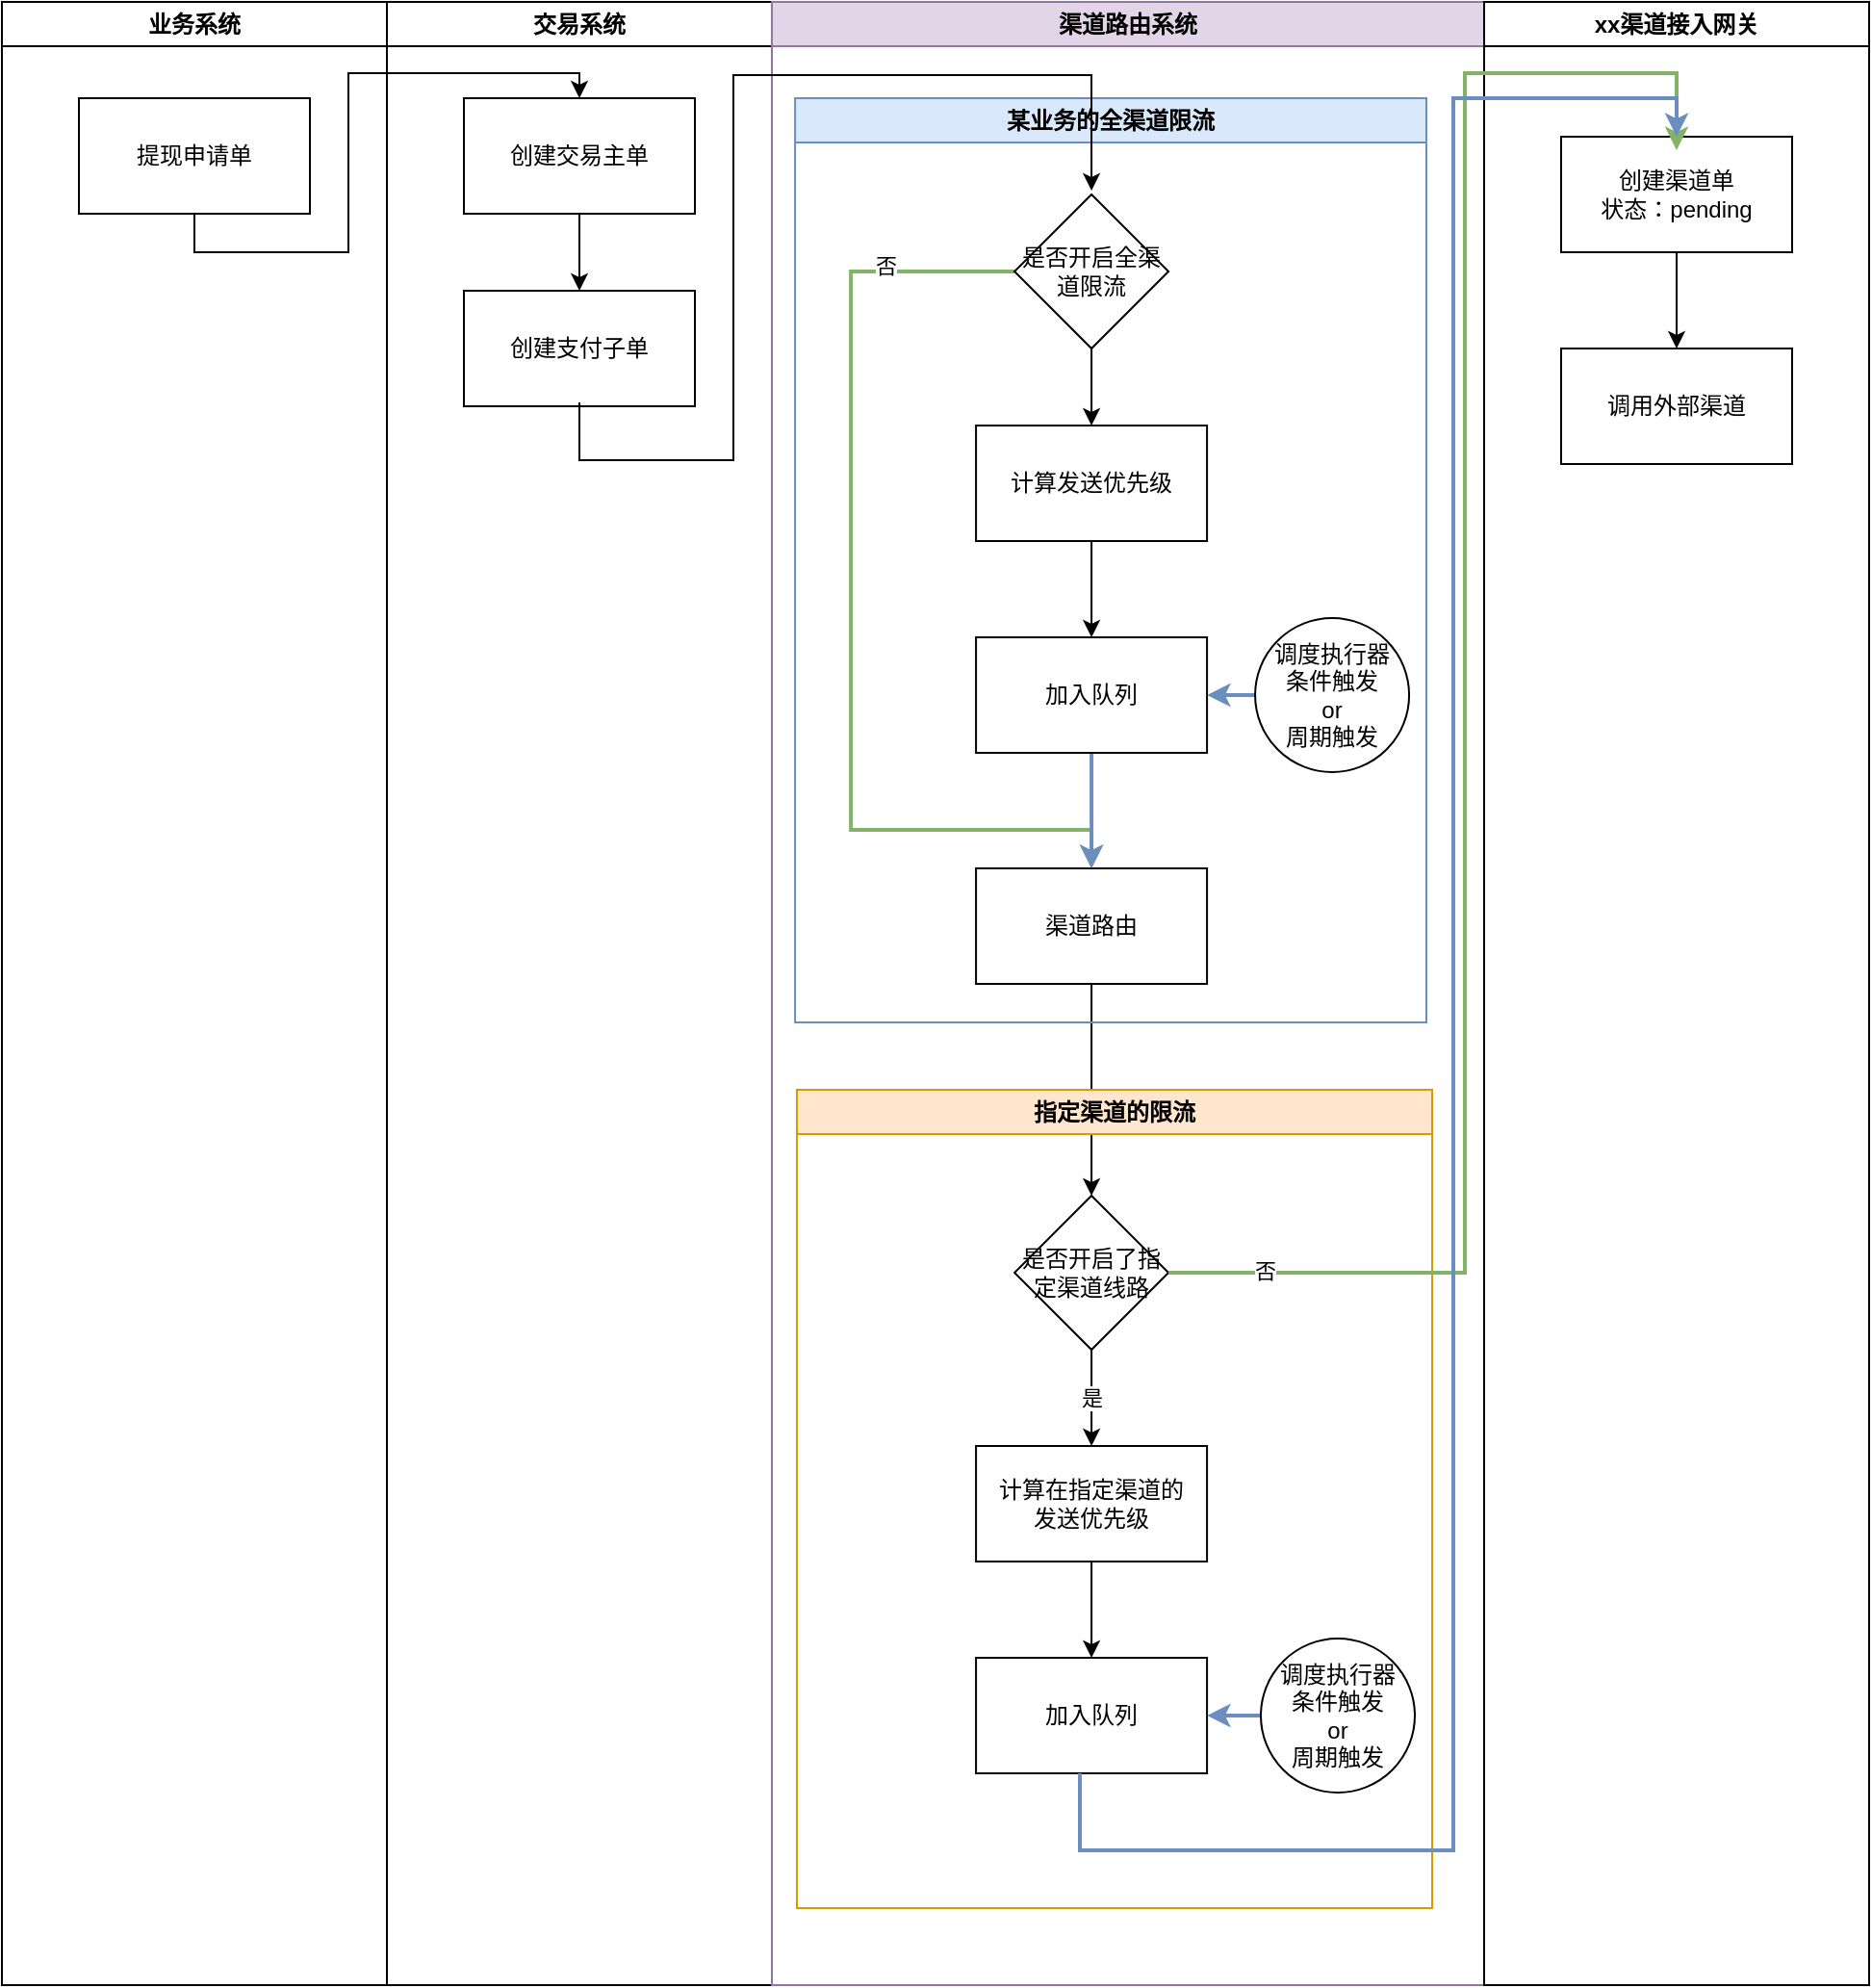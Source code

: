 <mxfile version="20.8.23" type="github">
  <diagram name="第 1 页" id="Jk1bQOxPS3HD9sCwl8Wc">
    <mxGraphModel dx="1136" dy="727" grid="1" gridSize="10" guides="1" tooltips="1" connect="1" arrows="1" fold="1" page="1" pageScale="1" pageWidth="827" pageHeight="1169" math="0" shadow="0">
      <root>
        <mxCell id="0" />
        <mxCell id="1" parent="0" />
        <mxCell id="ZcJrrVffbv_kd-z43Npl-1" value="业务系统" style="swimlane;whiteSpace=wrap;html=1;" vertex="1" parent="1">
          <mxGeometry x="80" y="20" width="200" height="1030" as="geometry" />
        </mxCell>
        <mxCell id="ZcJrrVffbv_kd-z43Npl-6" value="提现申请单" style="rounded=0;whiteSpace=wrap;html=1;" vertex="1" parent="ZcJrrVffbv_kd-z43Npl-1">
          <mxGeometry x="40" y="50" width="120" height="60" as="geometry" />
        </mxCell>
        <mxCell id="ZcJrrVffbv_kd-z43Npl-2" value="交易系统" style="swimlane;whiteSpace=wrap;html=1;" vertex="1" parent="1">
          <mxGeometry x="280" y="20" width="200" height="1030" as="geometry" />
        </mxCell>
        <mxCell id="ZcJrrVffbv_kd-z43Npl-40" style="edgeStyle=orthogonalEdgeStyle;rounded=0;orthogonalLoop=1;jettySize=auto;html=1;entryX=0.5;entryY=0;entryDx=0;entryDy=0;strokeColor=#000000;strokeWidth=1;" edge="1" parent="ZcJrrVffbv_kd-z43Npl-2" source="ZcJrrVffbv_kd-z43Npl-7" target="ZcJrrVffbv_kd-z43Npl-8">
          <mxGeometry relative="1" as="geometry" />
        </mxCell>
        <mxCell id="ZcJrrVffbv_kd-z43Npl-7" value="创建交易主单" style="rounded=0;whiteSpace=wrap;html=1;" vertex="1" parent="ZcJrrVffbv_kd-z43Npl-2">
          <mxGeometry x="40" y="50" width="120" height="60" as="geometry" />
        </mxCell>
        <mxCell id="ZcJrrVffbv_kd-z43Npl-8" value="创建支付子单" style="rounded=0;whiteSpace=wrap;html=1;" vertex="1" parent="ZcJrrVffbv_kd-z43Npl-2">
          <mxGeometry x="40" y="150" width="120" height="60" as="geometry" />
        </mxCell>
        <mxCell id="ZcJrrVffbv_kd-z43Npl-3" value="渠道路由系统" style="swimlane;whiteSpace=wrap;html=1;fillColor=#e1d5e7;strokeColor=#9673a6;" vertex="1" parent="1">
          <mxGeometry x="480" y="20" width="370" height="1030" as="geometry" />
        </mxCell>
        <mxCell id="ZcJrrVffbv_kd-z43Npl-14" style="edgeStyle=orthogonalEdgeStyle;rounded=0;orthogonalLoop=1;jettySize=auto;html=1;entryX=0.5;entryY=0;entryDx=0;entryDy=0;exitX=0;exitY=0.5;exitDx=0;exitDy=0;fillColor=#d5e8d4;strokeColor=#82b366;strokeWidth=2;" edge="1" parent="ZcJrrVffbv_kd-z43Npl-3" source="ZcJrrVffbv_kd-z43Npl-10" target="ZcJrrVffbv_kd-z43Npl-11">
          <mxGeometry relative="1" as="geometry">
            <Array as="points">
              <mxPoint x="41.04" y="140" />
              <mxPoint x="41.04" y="430" />
              <mxPoint x="166.04" y="430" />
            </Array>
          </mxGeometry>
        </mxCell>
        <mxCell id="ZcJrrVffbv_kd-z43Npl-15" value="否" style="edgeLabel;html=1;align=center;verticalAlign=middle;resizable=0;points=[];" vertex="1" connectable="0" parent="ZcJrrVffbv_kd-z43Npl-14">
          <mxGeometry x="-0.74" y="-3" relative="1" as="geometry">
            <mxPoint as="offset" />
          </mxGeometry>
        </mxCell>
        <mxCell id="ZcJrrVffbv_kd-z43Npl-17" style="edgeStyle=orthogonalEdgeStyle;rounded=0;orthogonalLoop=1;jettySize=auto;html=1;entryX=0.5;entryY=0;entryDx=0;entryDy=0;" edge="1" parent="ZcJrrVffbv_kd-z43Npl-3" source="ZcJrrVffbv_kd-z43Npl-10" target="ZcJrrVffbv_kd-z43Npl-16">
          <mxGeometry relative="1" as="geometry" />
        </mxCell>
        <mxCell id="ZcJrrVffbv_kd-z43Npl-10" value="是否开启全渠道限流" style="rhombus;whiteSpace=wrap;html=1;" vertex="1" parent="ZcJrrVffbv_kd-z43Npl-3">
          <mxGeometry x="126.04" y="100" width="80" height="80" as="geometry" />
        </mxCell>
        <mxCell id="ZcJrrVffbv_kd-z43Npl-26" style="edgeStyle=orthogonalEdgeStyle;rounded=0;orthogonalLoop=1;jettySize=auto;html=1;entryX=0.5;entryY=0;entryDx=0;entryDy=0;strokeColor=#000000;strokeWidth=1;" edge="1" parent="ZcJrrVffbv_kd-z43Npl-3" source="ZcJrrVffbv_kd-z43Npl-11" target="ZcJrrVffbv_kd-z43Npl-25">
          <mxGeometry relative="1" as="geometry" />
        </mxCell>
        <mxCell id="ZcJrrVffbv_kd-z43Npl-11" value="渠道路由" style="rounded=0;whiteSpace=wrap;html=1;" vertex="1" parent="ZcJrrVffbv_kd-z43Npl-3">
          <mxGeometry x="106.04" y="450" width="120" height="60" as="geometry" />
        </mxCell>
        <mxCell id="ZcJrrVffbv_kd-z43Npl-19" style="edgeStyle=orthogonalEdgeStyle;rounded=0;orthogonalLoop=1;jettySize=auto;html=1;entryX=0.5;entryY=0;entryDx=0;entryDy=0;fillColor=#dae8fc;strokeColor=#6c8ebf;strokeWidth=2;" edge="1" parent="ZcJrrVffbv_kd-z43Npl-3" source="ZcJrrVffbv_kd-z43Npl-12" target="ZcJrrVffbv_kd-z43Npl-11">
          <mxGeometry relative="1" as="geometry" />
        </mxCell>
        <mxCell id="ZcJrrVffbv_kd-z43Npl-12" value="加入队列" style="rounded=0;whiteSpace=wrap;html=1;" vertex="1" parent="ZcJrrVffbv_kd-z43Npl-3">
          <mxGeometry x="106.04" y="330" width="120" height="60" as="geometry" />
        </mxCell>
        <mxCell id="ZcJrrVffbv_kd-z43Npl-18" style="edgeStyle=orthogonalEdgeStyle;rounded=0;orthogonalLoop=1;jettySize=auto;html=1;entryX=0.5;entryY=0;entryDx=0;entryDy=0;" edge="1" parent="ZcJrrVffbv_kd-z43Npl-3" source="ZcJrrVffbv_kd-z43Npl-16" target="ZcJrrVffbv_kd-z43Npl-12">
          <mxGeometry relative="1" as="geometry" />
        </mxCell>
        <mxCell id="ZcJrrVffbv_kd-z43Npl-16" value="计算发送优先级" style="rounded=0;whiteSpace=wrap;html=1;" vertex="1" parent="ZcJrrVffbv_kd-z43Npl-3">
          <mxGeometry x="106.04" y="220" width="120" height="60" as="geometry" />
        </mxCell>
        <mxCell id="ZcJrrVffbv_kd-z43Npl-21" style="edgeStyle=orthogonalEdgeStyle;rounded=0;orthogonalLoop=1;jettySize=auto;html=1;entryX=1;entryY=0.5;entryDx=0;entryDy=0;fillColor=#dae8fc;strokeColor=#6c8ebf;strokeWidth=2;" edge="1" parent="ZcJrrVffbv_kd-z43Npl-3" source="ZcJrrVffbv_kd-z43Npl-20" target="ZcJrrVffbv_kd-z43Npl-12">
          <mxGeometry relative="1" as="geometry" />
        </mxCell>
        <mxCell id="ZcJrrVffbv_kd-z43Npl-20" value="调度执行器&lt;br&gt;条件触发&lt;br&gt;or&lt;br&gt;周期触发" style="ellipse;whiteSpace=wrap;html=1;aspect=fixed;" vertex="1" parent="ZcJrrVffbv_kd-z43Npl-3">
          <mxGeometry x="251.04" y="320" width="80" height="80" as="geometry" />
        </mxCell>
        <mxCell id="ZcJrrVffbv_kd-z43Npl-22" value="某业务的全渠道限流" style="swimlane;whiteSpace=wrap;html=1;fillColor=#dae8fc;strokeColor=#6c8ebf;" vertex="1" parent="ZcJrrVffbv_kd-z43Npl-3">
          <mxGeometry x="12.04" y="50" width="327.96" height="480" as="geometry" />
        </mxCell>
        <mxCell id="ZcJrrVffbv_kd-z43Npl-30" value="是" style="edgeStyle=orthogonalEdgeStyle;rounded=0;orthogonalLoop=1;jettySize=auto;html=1;strokeColor=#000000;strokeWidth=1;" edge="1" parent="ZcJrrVffbv_kd-z43Npl-3" source="ZcJrrVffbv_kd-z43Npl-25" target="ZcJrrVffbv_kd-z43Npl-29">
          <mxGeometry relative="1" as="geometry" />
        </mxCell>
        <mxCell id="ZcJrrVffbv_kd-z43Npl-25" value="是否开启了指定渠道线路" style="rhombus;whiteSpace=wrap;html=1;" vertex="1" parent="ZcJrrVffbv_kd-z43Npl-3">
          <mxGeometry x="126.04" y="620" width="80" height="80" as="geometry" />
        </mxCell>
        <mxCell id="ZcJrrVffbv_kd-z43Npl-33" style="edgeStyle=orthogonalEdgeStyle;rounded=0;orthogonalLoop=1;jettySize=auto;html=1;entryX=0.5;entryY=0;entryDx=0;entryDy=0;strokeColor=#000000;strokeWidth=1;" edge="1" parent="ZcJrrVffbv_kd-z43Npl-3" source="ZcJrrVffbv_kd-z43Npl-29" target="ZcJrrVffbv_kd-z43Npl-31">
          <mxGeometry relative="1" as="geometry" />
        </mxCell>
        <mxCell id="ZcJrrVffbv_kd-z43Npl-29" value="计算在指定渠道的&lt;br&gt;发送优先级" style="rounded=0;whiteSpace=wrap;html=1;" vertex="1" parent="ZcJrrVffbv_kd-z43Npl-3">
          <mxGeometry x="106.04" y="750" width="120" height="60" as="geometry" />
        </mxCell>
        <mxCell id="ZcJrrVffbv_kd-z43Npl-31" value="加入队列" style="rounded=0;whiteSpace=wrap;html=1;" vertex="1" parent="ZcJrrVffbv_kd-z43Npl-3">
          <mxGeometry x="106.04" y="860" width="120" height="60" as="geometry" />
        </mxCell>
        <mxCell id="ZcJrrVffbv_kd-z43Npl-34" style="edgeStyle=orthogonalEdgeStyle;rounded=0;orthogonalLoop=1;jettySize=auto;html=1;entryX=1;entryY=0.5;entryDx=0;entryDy=0;strokeColor=#6c8ebf;strokeWidth=2;fillColor=#dae8fc;" edge="1" parent="ZcJrrVffbv_kd-z43Npl-3" source="ZcJrrVffbv_kd-z43Npl-32" target="ZcJrrVffbv_kd-z43Npl-31">
          <mxGeometry relative="1" as="geometry" />
        </mxCell>
        <mxCell id="ZcJrrVffbv_kd-z43Npl-32" value="调度执行器&lt;br&gt;条件触发&lt;br&gt;or&lt;br&gt;周期触发" style="ellipse;whiteSpace=wrap;html=1;aspect=fixed;" vertex="1" parent="ZcJrrVffbv_kd-z43Npl-3">
          <mxGeometry x="254" y="850" width="80" height="80" as="geometry" />
        </mxCell>
        <mxCell id="ZcJrrVffbv_kd-z43Npl-36" value="指定渠道的限流" style="swimlane;whiteSpace=wrap;html=1;fillColor=#ffe6cc;strokeColor=#d79b00;" vertex="1" parent="ZcJrrVffbv_kd-z43Npl-3">
          <mxGeometry x="13" y="565" width="330" height="425" as="geometry" />
        </mxCell>
        <mxCell id="ZcJrrVffbv_kd-z43Npl-4" value="xx渠道接入网关" style="swimlane;whiteSpace=wrap;html=1;" vertex="1" parent="1">
          <mxGeometry x="850" y="20" width="200" height="1030" as="geometry" />
        </mxCell>
        <mxCell id="ZcJrrVffbv_kd-z43Npl-23" value="创建渠道单&lt;br&gt;状态：pending" style="rounded=0;whiteSpace=wrap;html=1;" vertex="1" parent="ZcJrrVffbv_kd-z43Npl-4">
          <mxGeometry x="40" y="70" width="120" height="60" as="geometry" />
        </mxCell>
        <mxCell id="ZcJrrVffbv_kd-z43Npl-43" value="调用外部渠道" style="rounded=0;whiteSpace=wrap;html=1;" vertex="1" parent="ZcJrrVffbv_kd-z43Npl-4">
          <mxGeometry x="40" y="180" width="120" height="60" as="geometry" />
        </mxCell>
        <mxCell id="ZcJrrVffbv_kd-z43Npl-42" style="edgeStyle=orthogonalEdgeStyle;rounded=0;orthogonalLoop=1;jettySize=auto;html=1;entryX=0.5;entryY=0;entryDx=0;entryDy=0;strokeColor=#000000;strokeWidth=1;exitX=0.5;exitY=1;exitDx=0;exitDy=0;" edge="1" parent="ZcJrrVffbv_kd-z43Npl-4" source="ZcJrrVffbv_kd-z43Npl-23" target="ZcJrrVffbv_kd-z43Npl-43">
          <mxGeometry relative="1" as="geometry">
            <mxPoint x="300" y="70" as="targetPoint" />
            <Array as="points">
              <mxPoint x="100" y="160" />
              <mxPoint x="100" y="160" />
            </Array>
          </mxGeometry>
        </mxCell>
        <mxCell id="ZcJrrVffbv_kd-z43Npl-27" style="edgeStyle=orthogonalEdgeStyle;rounded=0;orthogonalLoop=1;jettySize=auto;html=1;entryX=0.5;entryY=0;entryDx=0;entryDy=0;strokeColor=#82b366;strokeWidth=2;exitX=1;exitY=0.5;exitDx=0;exitDy=0;fillColor=#d5e8d4;" edge="1" parent="1" source="ZcJrrVffbv_kd-z43Npl-25">
          <mxGeometry relative="1" as="geometry">
            <mxPoint x="685.997" y="687.043" as="sourcePoint" />
            <mxPoint x="950" y="97" as="targetPoint" />
            <Array as="points">
              <mxPoint x="840" y="680" />
              <mxPoint x="840" y="57" />
              <mxPoint x="950" y="57" />
            </Array>
          </mxGeometry>
        </mxCell>
        <mxCell id="ZcJrrVffbv_kd-z43Npl-28" value="否" style="edgeLabel;html=1;align=center;verticalAlign=middle;resizable=0;points=[];" vertex="1" connectable="0" parent="ZcJrrVffbv_kd-z43Npl-27">
          <mxGeometry x="-0.892" y="1" relative="1" as="geometry">
            <mxPoint as="offset" />
          </mxGeometry>
        </mxCell>
        <mxCell id="ZcJrrVffbv_kd-z43Npl-35" style="edgeStyle=orthogonalEdgeStyle;rounded=0;orthogonalLoop=1;jettySize=auto;html=1;entryX=0.5;entryY=0;entryDx=0;entryDy=0;strokeColor=#6c8ebf;strokeWidth=2;fillColor=#dae8fc;" edge="1" parent="1" target="ZcJrrVffbv_kd-z43Npl-23">
          <mxGeometry relative="1" as="geometry">
            <mxPoint x="640.0" y="940" as="sourcePoint" />
            <mxPoint x="928" y="90" as="targetPoint" />
            <Array as="points">
              <mxPoint x="640" y="980" />
              <mxPoint x="834" y="980" />
              <mxPoint x="834" y="70" />
              <mxPoint x="950" y="70" />
            </Array>
          </mxGeometry>
        </mxCell>
        <mxCell id="ZcJrrVffbv_kd-z43Npl-38" style="edgeStyle=orthogonalEdgeStyle;rounded=0;orthogonalLoop=1;jettySize=auto;html=1;entryX=0.5;entryY=0;entryDx=0;entryDy=0;strokeColor=#000000;strokeWidth=1;exitX=0.5;exitY=1;exitDx=0;exitDy=0;" edge="1" parent="1">
          <mxGeometry relative="1" as="geometry">
            <mxPoint x="380" y="228" as="sourcePoint" />
            <mxPoint x="646.04" y="118" as="targetPoint" />
            <Array as="points">
              <mxPoint x="380" y="258" />
              <mxPoint x="460" y="258" />
              <mxPoint x="460" y="58" />
              <mxPoint x="646" y="58" />
            </Array>
          </mxGeometry>
        </mxCell>
        <mxCell id="ZcJrrVffbv_kd-z43Npl-39" style="edgeStyle=orthogonalEdgeStyle;rounded=0;orthogonalLoop=1;jettySize=auto;html=1;entryX=0.5;entryY=0;entryDx=0;entryDy=0;strokeColor=#000000;strokeWidth=1;exitX=0.5;exitY=1;exitDx=0;exitDy=0;" edge="1" parent="1" source="ZcJrrVffbv_kd-z43Npl-6" target="ZcJrrVffbv_kd-z43Npl-7">
          <mxGeometry relative="1" as="geometry">
            <mxPoint x="180" y="144" as="sourcePoint" />
            <mxPoint x="380" y="84" as="targetPoint" />
            <Array as="points">
              <mxPoint x="180" y="150" />
              <mxPoint x="260" y="150" />
              <mxPoint x="260" y="57" />
              <mxPoint x="380" y="57" />
            </Array>
          </mxGeometry>
        </mxCell>
      </root>
    </mxGraphModel>
  </diagram>
</mxfile>
